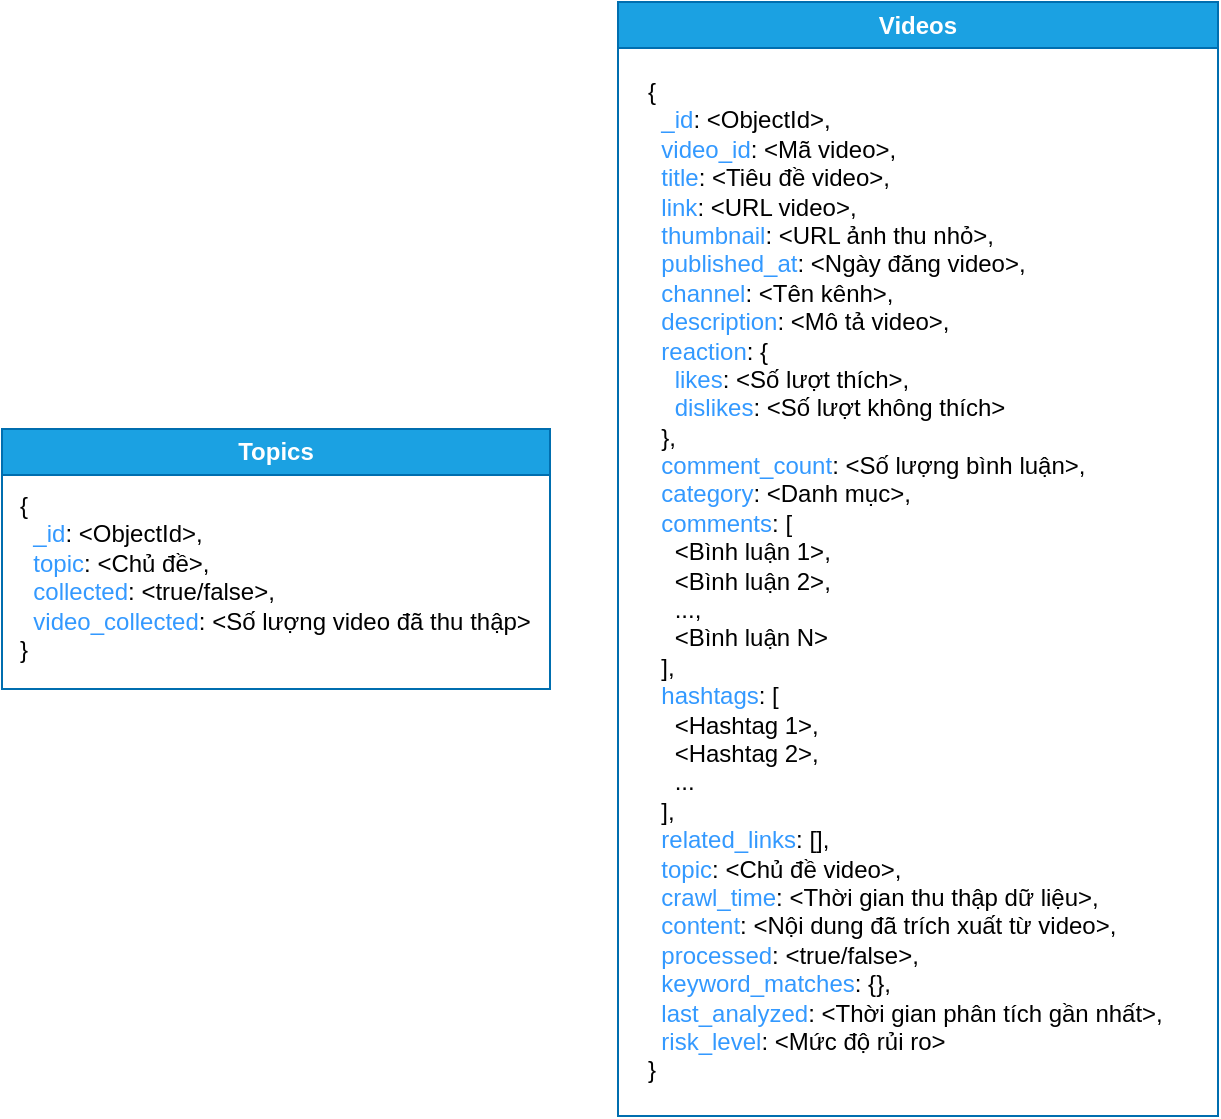 <mxfile version="26.1.1">
  <diagram name="Trang-1" id="u9R_Ss8v2GXdOh6okT8r">
    <mxGraphModel dx="1995" dy="657" grid="0" gridSize="10" guides="1" tooltips="1" connect="1" arrows="1" fold="1" page="0" pageScale="1" pageWidth="827" pageHeight="1169" math="0" shadow="0">
      <root>
        <mxCell id="0" />
        <mxCell id="1" parent="0" />
        <mxCell id="DHPfPTLTpsJFQrbPT3dl-2" value="Topics" style="swimlane;whiteSpace=wrap;html=1;fillColor=#1ba1e2;strokeColor=#006EAF;fontColor=#ffffff;" vertex="1" parent="1">
          <mxGeometry x="-714" y="273.5" width="274" height="130" as="geometry">
            <mxRectangle x="-605" y="197" width="69" height="26" as="alternateBounds" />
          </mxGeometry>
        </mxCell>
        <mxCell id="DHPfPTLTpsJFQrbPT3dl-4" value="&lt;div&gt;&lt;div&gt;{&lt;/div&gt;&lt;div&gt;&amp;nbsp; &lt;font style=&quot;color: rgb(51, 153, 255);&quot;&gt;_id&lt;/font&gt;: &amp;lt;ObjectId&amp;gt;,&lt;/div&gt;&lt;div&gt;&amp;nbsp; &lt;font style=&quot;color: rgb(51, 153, 255);&quot;&gt;topic&lt;/font&gt;: &amp;lt;Chủ đề&amp;gt;,&lt;/div&gt;&lt;div&gt;&amp;nbsp; &lt;font style=&quot;color: rgb(51, 153, 255);&quot;&gt;collected&lt;/font&gt;: &amp;lt;true/false&amp;gt;,&lt;/div&gt;&lt;div&gt;&amp;nbsp; &lt;font style=&quot;color: rgb(51, 153, 255);&quot;&gt;video_collected&lt;/font&gt;: &amp;lt;Số lượng video đã thu thập&amp;gt;&lt;/div&gt;&lt;div&gt;}&lt;/div&gt;&lt;/div&gt;" style="text;whiteSpace=wrap;html=1;" vertex="1" parent="DHPfPTLTpsJFQrbPT3dl-2">
          <mxGeometry x="7" y="24" width="273.25" height="101" as="geometry" />
        </mxCell>
        <mxCell id="DHPfPTLTpsJFQrbPT3dl-5" value="Videos" style="swimlane;whiteSpace=wrap;html=1;fillColor=#1ba1e2;fontColor=#ffffff;strokeColor=#006EAF;" vertex="1" parent="1">
          <mxGeometry x="-406" y="60" width="300" height="557" as="geometry" />
        </mxCell>
        <mxCell id="DHPfPTLTpsJFQrbPT3dl-6" value="&lt;div&gt;{&lt;/div&gt;&lt;div&gt;&amp;nbsp; &lt;font style=&quot;color: rgb(51, 153, 255);&quot;&gt;_id&lt;/font&gt;: &amp;lt;ObjectId&amp;gt;,&lt;/div&gt;&lt;div&gt;&amp;nbsp; &lt;font style=&quot;color: rgb(51, 153, 255);&quot;&gt;video_id&lt;/font&gt;: &amp;lt;Mã video&amp;gt;,&lt;/div&gt;&lt;div&gt;&amp;nbsp; &lt;font style=&quot;color: rgb(51, 153, 255);&quot;&gt;title&lt;/font&gt;: &amp;lt;Tiêu đề video&amp;gt;,&lt;/div&gt;&lt;div&gt;&amp;nbsp; &lt;font style=&quot;color: rgb(51, 153, 255);&quot;&gt;link&lt;/font&gt;: &amp;lt;URL video&amp;gt;,&lt;/div&gt;&lt;div&gt;&amp;nbsp; &lt;font style=&quot;color: rgb(51, 153, 255);&quot;&gt;thumbnail&lt;/font&gt;: &amp;lt;URL ảnh thu nhỏ&amp;gt;,&lt;/div&gt;&lt;div&gt;&amp;nbsp; &lt;font style=&quot;color: rgb(51, 153, 255);&quot;&gt;published_at&lt;/font&gt;: &amp;lt;Ngày đăng video&amp;gt;,&lt;/div&gt;&lt;div&gt;&amp;nbsp; &lt;font style=&quot;color: rgb(51, 153, 255);&quot;&gt;channel&lt;/font&gt;: &amp;lt;Tên kênh&amp;gt;,&lt;/div&gt;&lt;div&gt;&amp;nbsp; &lt;font style=&quot;color: rgb(51, 153, 255);&quot;&gt;description&lt;/font&gt;: &amp;lt;Mô tả video&amp;gt;,&lt;/div&gt;&lt;div&gt;&amp;nbsp; &lt;font style=&quot;color: rgb(51, 153, 255);&quot;&gt;reaction&lt;/font&gt;: {&lt;/div&gt;&lt;div&gt;&amp;nbsp; &amp;nbsp; &lt;font style=&quot;color: rgb(51, 153, 255);&quot;&gt;likes&lt;/font&gt;: &amp;lt;Số lượt thích&amp;gt;,&lt;/div&gt;&lt;div&gt;&amp;nbsp; &amp;nbsp; &lt;font style=&quot;color: rgb(51, 153, 255);&quot;&gt;dislikes&lt;/font&gt;: &amp;lt;Số lượt không thích&amp;gt;&lt;/div&gt;&lt;div&gt;&amp;nbsp; },&lt;/div&gt;&lt;div&gt;&amp;nbsp; &lt;font style=&quot;color: rgb(51, 153, 255);&quot;&gt;comment_count&lt;/font&gt;: &amp;lt;Số lượng bình luận&amp;gt;,&lt;/div&gt;&lt;div&gt;&amp;nbsp; &lt;font style=&quot;color: rgb(51, 153, 255);&quot;&gt;category&lt;/font&gt;: &amp;lt;Danh mục&amp;gt;,&lt;/div&gt;&lt;div&gt;&amp;nbsp; &lt;font style=&quot;color: rgb(51, 153, 255);&quot;&gt;comments&lt;/font&gt;: [&lt;/div&gt;&lt;div&gt;&amp;nbsp; &amp;nbsp; &amp;lt;Bình luận 1&amp;gt;,&lt;/div&gt;&lt;div&gt;&amp;nbsp; &amp;nbsp; &amp;lt;Bình luận 2&amp;gt;,&lt;/div&gt;&lt;div&gt;&amp;nbsp; &amp;nbsp; ...,&lt;/div&gt;&lt;div&gt;&amp;nbsp; &amp;nbsp; &amp;lt;Bình luận N&amp;gt;&lt;/div&gt;&lt;div&gt;&amp;nbsp; ],&lt;/div&gt;&lt;div&gt;&amp;nbsp; &lt;font style=&quot;color: rgb(51, 153, 255);&quot;&gt;hashtags&lt;/font&gt;: [&lt;/div&gt;&lt;div&gt;&amp;nbsp; &amp;nbsp; &amp;lt;Hashtag 1&amp;gt;,&lt;/div&gt;&lt;div&gt;&amp;nbsp; &amp;nbsp; &amp;lt;Hashtag 2&amp;gt;,&lt;/div&gt;&lt;div&gt;&amp;nbsp; &amp;nbsp; ...&lt;/div&gt;&lt;div&gt;&amp;nbsp; ],&lt;/div&gt;&lt;div&gt;&amp;nbsp; &lt;font style=&quot;color: rgb(51, 153, 255);&quot;&gt;related_links&lt;/font&gt;: [],&lt;/div&gt;&lt;div&gt;&amp;nbsp; &lt;font style=&quot;color: rgb(51, 153, 255);&quot;&gt;topic&lt;/font&gt;: &amp;lt;Chủ đề video&amp;gt;,&lt;/div&gt;&lt;div&gt;&amp;nbsp; &lt;font style=&quot;color: rgb(51, 153, 255);&quot;&gt;crawl_time&lt;/font&gt;: &amp;lt;Thời gian thu thập dữ liệu&amp;gt;,&lt;/div&gt;&lt;div&gt;&amp;nbsp; &lt;font style=&quot;color: rgb(51, 153, 255);&quot;&gt;content&lt;/font&gt;: &amp;lt;Nội dung đã trích xuất từ video&amp;gt;,&lt;/div&gt;&lt;div&gt;&amp;nbsp; &lt;font style=&quot;color: rgb(51, 153, 255);&quot;&gt;processed&lt;/font&gt;: &amp;lt;true/false&amp;gt;,&lt;/div&gt;&lt;div&gt;&amp;nbsp; &lt;font style=&quot;color: rgb(51, 153, 255);&quot;&gt;keyword_matches&lt;/font&gt;: {},&lt;/div&gt;&lt;div&gt;&amp;nbsp; &lt;font style=&quot;color: rgb(51, 153, 255);&quot;&gt;last_analyzed&lt;/font&gt;: &amp;lt;Thời gian phân tích gần nhất&amp;gt;,&lt;/div&gt;&lt;div&gt;&amp;nbsp; &lt;font style=&quot;color: rgb(51, 153, 255);&quot;&gt;risk_level&lt;/font&gt;: &amp;lt;Mức độ rủi ro&amp;gt;&lt;/div&gt;&lt;div&gt;}&lt;/div&gt;&lt;div&gt;&lt;br&gt;&lt;/div&gt;" style="text;whiteSpace=wrap;html=1;" vertex="1" parent="DHPfPTLTpsJFQrbPT3dl-5">
          <mxGeometry x="13" y="31" width="284" height="526" as="geometry" />
        </mxCell>
      </root>
    </mxGraphModel>
  </diagram>
</mxfile>
